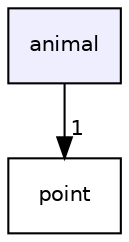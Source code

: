 digraph "animal" {
  compound=true
  node [ fontsize="10", fontname="Helvetica"];
  edge [ labelfontsize="10", labelfontname="Helvetica"];
  dir_2d1529303373b6479b40ba3f97bfa6d2 [shape=box, label="animal", style="filled", fillcolor="#eeeeff", pencolor="black", URL="dir_2d1529303373b6479b40ba3f97bfa6d2.html"];
  dir_f59069e834fbed27be5aa2a5d523e2f9 [shape=box label="point" URL="dir_f59069e834fbed27be5aa2a5d523e2f9.html"];
  dir_2d1529303373b6479b40ba3f97bfa6d2->dir_f59069e834fbed27be5aa2a5d523e2f9 [headlabel="1", labeldistance=1.5 headhref="dir_000002_000033.html"];
}
